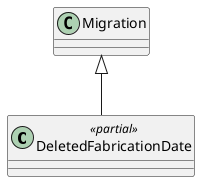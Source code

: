 @startuml
class DeletedFabricationDate <<partial>> {
}
Migration <|-- DeletedFabricationDate
@enduml
